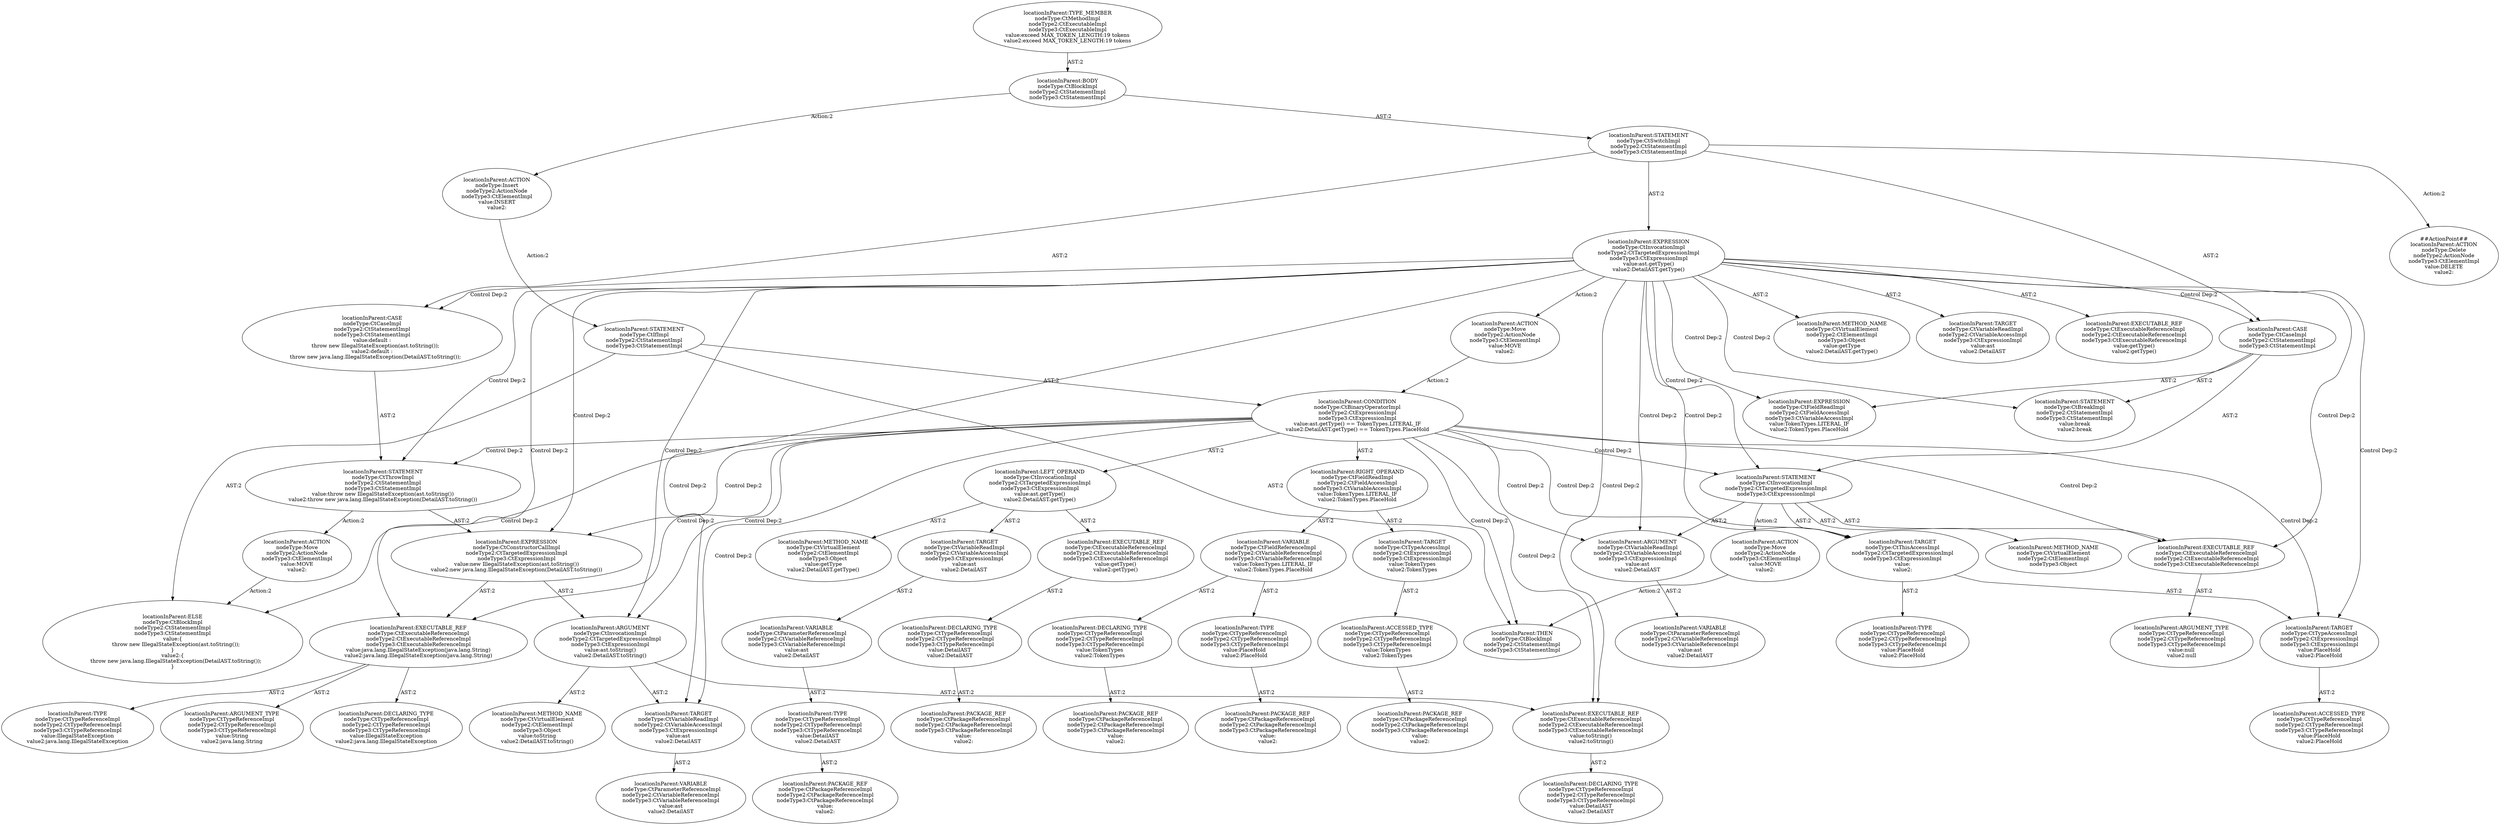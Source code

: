 digraph "Pattern" {
0 [label="##ActionPoint##
locationInParent:ACTION
nodeType:Delete
nodeType2:ActionNode
nodeType3:CtElementImpl
value:DELETE
value2:" shape=ellipse]
1 [label="locationInParent:STATEMENT
nodeType:CtSwitchImpl
nodeType2:CtStatementImpl
nodeType3:CtStatementImpl" shape=ellipse]
2 [label="locationInParent:BODY
nodeType:CtBlockImpl
nodeType2:CtStatementImpl
nodeType3:CtStatementImpl" shape=ellipse]
3 [label="locationInParent:TYPE_MEMBER
nodeType:CtMethodImpl
nodeType2:CtExecutableImpl
nodeType3:CtExecutableImpl
value:exceed MAX_TOKEN_LENGTH:19 tokens
value2:exceed MAX_TOKEN_LENGTH:19 tokens" shape=ellipse]
4 [label="locationInParent:ACTION
nodeType:Insert
nodeType2:ActionNode
nodeType3:CtElementImpl
value:INSERT
value2:" shape=ellipse]
5 [label="locationInParent:STATEMENT
nodeType:CtIfImpl
nodeType2:CtStatementImpl
nodeType3:CtStatementImpl" shape=ellipse]
6 [label="locationInParent:CONDITION
nodeType:CtBinaryOperatorImpl
nodeType2:CtExpressionImpl
nodeType3:CtExpressionImpl
value:ast.getType() == TokenTypes.LITERAL_IF
value2:DetailAST.getType() == TokenTypes.PlaceHold" shape=ellipse]
7 [label="locationInParent:LEFT_OPERAND
nodeType:CtInvocationImpl
nodeType2:CtTargetedExpressionImpl
nodeType3:CtExpressionImpl
value:ast.getType()
value2:DetailAST.getType()" shape=ellipse]
8 [label="locationInParent:METHOD_NAME
nodeType:CtVirtualElement
nodeType2:CtElementImpl
nodeType3:Object
value:getType
value2:DetailAST.getType()" shape=ellipse]
9 [label="locationInParent:TARGET
nodeType:CtVariableReadImpl
nodeType2:CtVariableAccessImpl
nodeType3:CtExpressionImpl
value:ast
value2:DetailAST" shape=ellipse]
10 [label="locationInParent:VARIABLE
nodeType:CtParameterReferenceImpl
nodeType2:CtVariableReferenceImpl
nodeType3:CtVariableReferenceImpl
value:ast
value2:DetailAST" shape=ellipse]
11 [label="locationInParent:TYPE
nodeType:CtTypeReferenceImpl
nodeType2:CtTypeReferenceImpl
nodeType3:CtTypeReferenceImpl
value:DetailAST
value2:DetailAST" shape=ellipse]
12 [label="locationInParent:PACKAGE_REF
nodeType:CtPackageReferenceImpl
nodeType2:CtPackageReferenceImpl
nodeType3:CtPackageReferenceImpl
value:
value2:" shape=ellipse]
13 [label="locationInParent:EXECUTABLE_REF
nodeType:CtExecutableReferenceImpl
nodeType2:CtExecutableReferenceImpl
nodeType3:CtExecutableReferenceImpl
value:getType()
value2:getType()" shape=ellipse]
14 [label="locationInParent:DECLARING_TYPE
nodeType:CtTypeReferenceImpl
nodeType2:CtTypeReferenceImpl
nodeType3:CtTypeReferenceImpl
value:DetailAST
value2:DetailAST" shape=ellipse]
15 [label="locationInParent:PACKAGE_REF
nodeType:CtPackageReferenceImpl
nodeType2:CtPackageReferenceImpl
nodeType3:CtPackageReferenceImpl
value:
value2:" shape=ellipse]
16 [label="locationInParent:RIGHT_OPERAND
nodeType:CtFieldReadImpl
nodeType2:CtFieldAccessImpl
nodeType3:CtVariableAccessImpl
value:TokenTypes.LITERAL_IF
value2:TokenTypes.PlaceHold" shape=ellipse]
17 [label="locationInParent:TARGET
nodeType:CtTypeAccessImpl
nodeType2:CtExpressionImpl
nodeType3:CtExpressionImpl
value:TokenTypes
value2:TokenTypes" shape=ellipse]
18 [label="locationInParent:ACCESSED_TYPE
nodeType:CtTypeReferenceImpl
nodeType2:CtTypeReferenceImpl
nodeType3:CtTypeReferenceImpl
value:TokenTypes
value2:TokenTypes" shape=ellipse]
19 [label="locationInParent:PACKAGE_REF
nodeType:CtPackageReferenceImpl
nodeType2:CtPackageReferenceImpl
nodeType3:CtPackageReferenceImpl
value:
value2:" shape=ellipse]
20 [label="locationInParent:VARIABLE
nodeType:CtFieldReferenceImpl
nodeType2:CtVariableReferenceImpl
nodeType3:CtVariableReferenceImpl
value:TokenTypes.LITERAL_IF
value2:TokenTypes.PlaceHold" shape=ellipse]
21 [label="locationInParent:DECLARING_TYPE
nodeType:CtTypeReferenceImpl
nodeType2:CtTypeReferenceImpl
nodeType3:CtTypeReferenceImpl
value:TokenTypes
value2:TokenTypes" shape=ellipse]
22 [label="locationInParent:PACKAGE_REF
nodeType:CtPackageReferenceImpl
nodeType2:CtPackageReferenceImpl
nodeType3:CtPackageReferenceImpl
value:
value2:" shape=ellipse]
23 [label="locationInParent:TYPE
nodeType:CtTypeReferenceImpl
nodeType2:CtTypeReferenceImpl
nodeType3:CtTypeReferenceImpl
value:PlaceHold
value2:PlaceHold" shape=ellipse]
24 [label="locationInParent:PACKAGE_REF
nodeType:CtPackageReferenceImpl
nodeType2:CtPackageReferenceImpl
nodeType3:CtPackageReferenceImpl
value:
value2:" shape=ellipse]
25 [label="locationInParent:THEN
nodeType:CtBlockImpl
nodeType2:CtStatementImpl
nodeType3:CtStatementImpl" shape=ellipse]
26 [label="locationInParent:STATEMENT
nodeType:CtInvocationImpl
nodeType2:CtTargetedExpressionImpl
nodeType3:CtExpressionImpl" shape=ellipse]
27 [label="locationInParent:TARGET
nodeType:CtThisAccessImpl
nodeType2:CtTargetedExpressionImpl
nodeType3:CtExpressionImpl
value:
value2:" shape=ellipse]
28 [label="locationInParent:TARGET
nodeType:CtTypeAccessImpl
nodeType2:CtExpressionImpl
nodeType3:CtExpressionImpl
value:PlaceHold
value2:PlaceHold" shape=ellipse]
29 [label="locationInParent:EXECUTABLE_REF
nodeType:CtExecutableReferenceImpl
nodeType2:CtExecutableReferenceImpl
nodeType3:CtExecutableReferenceImpl" shape=ellipse]
30 [label="locationInParent:ARGUMENT
nodeType:CtVariableReadImpl
nodeType2:CtVariableAccessImpl
nodeType3:CtExpressionImpl
value:ast
value2:DetailAST" shape=ellipse]
31 [label="locationInParent:ELSE
nodeType:CtBlockImpl
nodeType2:CtStatementImpl
nodeType3:CtStatementImpl
value:\{
    throw new IllegalStateException(ast.toString());
\}
value2:\{
    throw new java.lang.IllegalStateException(DetailAST.toString());
\}" shape=ellipse]
32 [label="locationInParent:STATEMENT
nodeType:CtThrowImpl
nodeType2:CtStatementImpl
nodeType3:CtStatementImpl
value:throw new IllegalStateException(ast.toString())
value2:throw new java.lang.IllegalStateException(DetailAST.toString())" shape=ellipse]
33 [label="locationInParent:EXPRESSION
nodeType:CtConstructorCallImpl
nodeType2:CtTargetedExpressionImpl
nodeType3:CtExpressionImpl
value:new IllegalStateException(ast.toString())
value2:new java.lang.IllegalStateException(DetailAST.toString())" shape=ellipse]
34 [label="locationInParent:EXECUTABLE_REF
nodeType:CtExecutableReferenceImpl
nodeType2:CtExecutableReferenceImpl
nodeType3:CtExecutableReferenceImpl
value:java.lang.IllegalStateException(java.lang.String)
value2:java.lang.IllegalStateException(java.lang.String)" shape=ellipse]
35 [label="locationInParent:ARGUMENT
nodeType:CtInvocationImpl
nodeType2:CtTargetedExpressionImpl
nodeType3:CtExpressionImpl
value:ast.toString()
value2:DetailAST.toString()" shape=ellipse]
36 [label="locationInParent:TARGET
nodeType:CtVariableReadImpl
nodeType2:CtVariableAccessImpl
nodeType3:CtExpressionImpl
value:ast
value2:DetailAST" shape=ellipse]
37 [label="locationInParent:EXECUTABLE_REF
nodeType:CtExecutableReferenceImpl
nodeType2:CtExecutableReferenceImpl
nodeType3:CtExecutableReferenceImpl
value:toString()
value2:toString()" shape=ellipse]
38 [label="locationInParent:METHOD_NAME
nodeType:CtVirtualElement
nodeType2:CtElementImpl
nodeType3:Object" shape=ellipse]
39 [label="locationInParent:TYPE
nodeType:CtTypeReferenceImpl
nodeType2:CtTypeReferenceImpl
nodeType3:CtTypeReferenceImpl
value:PlaceHold
value2:PlaceHold" shape=ellipse]
40 [label="locationInParent:ACCESSED_TYPE
nodeType:CtTypeReferenceImpl
nodeType2:CtTypeReferenceImpl
nodeType3:CtTypeReferenceImpl
value:PlaceHold
value2:PlaceHold" shape=ellipse]
41 [label="locationInParent:ARGUMENT_TYPE
nodeType:CtTypeReferenceImpl
nodeType2:CtTypeReferenceImpl
nodeType3:CtTypeReferenceImpl
value:null
value2:null" shape=ellipse]
42 [label="locationInParent:VARIABLE
nodeType:CtParameterReferenceImpl
nodeType2:CtVariableReferenceImpl
nodeType3:CtVariableReferenceImpl
value:ast
value2:DetailAST" shape=ellipse]
43 [label="locationInParent:ACTION
nodeType:Move
nodeType2:ActionNode
nodeType3:CtElementImpl
value:MOVE
value2:" shape=ellipse]
44 [label="locationInParent:DECLARING_TYPE
nodeType:CtTypeReferenceImpl
nodeType2:CtTypeReferenceImpl
nodeType3:CtTypeReferenceImpl
value:IllegalStateException
value2:java.lang.IllegalStateException" shape=ellipse]
45 [label="locationInParent:TYPE
nodeType:CtTypeReferenceImpl
nodeType2:CtTypeReferenceImpl
nodeType3:CtTypeReferenceImpl
value:IllegalStateException
value2:java.lang.IllegalStateException" shape=ellipse]
46 [label="locationInParent:ARGUMENT_TYPE
nodeType:CtTypeReferenceImpl
nodeType2:CtTypeReferenceImpl
nodeType3:CtTypeReferenceImpl
value:String
value2:java.lang.String" shape=ellipse]
47 [label="locationInParent:METHOD_NAME
nodeType:CtVirtualElement
nodeType2:CtElementImpl
nodeType3:Object
value:toString
value2:DetailAST.toString()" shape=ellipse]
48 [label="locationInParent:VARIABLE
nodeType:CtParameterReferenceImpl
nodeType2:CtVariableReferenceImpl
nodeType3:CtVariableReferenceImpl
value:ast
value2:DetailAST" shape=ellipse]
49 [label="locationInParent:DECLARING_TYPE
nodeType:CtTypeReferenceImpl
nodeType2:CtTypeReferenceImpl
nodeType3:CtTypeReferenceImpl
value:DetailAST
value2:DetailAST" shape=ellipse]
50 [label="locationInParent:ACTION
nodeType:Move
nodeType2:ActionNode
nodeType3:CtElementImpl
value:MOVE
value2:" shape=ellipse]
51 [label="locationInParent:EXPRESSION
nodeType:CtInvocationImpl
nodeType2:CtTargetedExpressionImpl
nodeType3:CtExpressionImpl
value:ast.getType()
value2:DetailAST.getType()" shape=ellipse]
52 [label="locationInParent:METHOD_NAME
nodeType:CtVirtualElement
nodeType2:CtElementImpl
nodeType3:Object
value:getType
value2:DetailAST.getType()" shape=ellipse]
53 [label="locationInParent:TARGET
nodeType:CtVariableReadImpl
nodeType2:CtVariableAccessImpl
nodeType3:CtExpressionImpl
value:ast
value2:DetailAST" shape=ellipse]
54 [label="locationInParent:EXECUTABLE_REF
nodeType:CtExecutableReferenceImpl
nodeType2:CtExecutableReferenceImpl
nodeType3:CtExecutableReferenceImpl
value:getType()
value2:getType()" shape=ellipse]
55 [label="locationInParent:CASE
nodeType:CtCaseImpl
nodeType2:CtStatementImpl
nodeType3:CtStatementImpl" shape=ellipse]
56 [label="locationInParent:EXPRESSION
nodeType:CtFieldReadImpl
nodeType2:CtFieldAccessImpl
nodeType3:CtVariableAccessImpl
value:TokenTypes.LITERAL_IF
value2:TokenTypes.PlaceHold" shape=ellipse]
57 [label="locationInParent:STATEMENT
nodeType:CtBreakImpl
nodeType2:CtStatementImpl
nodeType3:CtStatementImpl
value:break
value2:break" shape=ellipse]
58 [label="locationInParent:CASE
nodeType:CtCaseImpl
nodeType2:CtStatementImpl
nodeType3:CtStatementImpl
value:default :
    throw new IllegalStateException(ast.toString());
value2:default :
    throw new java.lang.IllegalStateException(DetailAST.toString());" shape=ellipse]
59 [label="locationInParent:ACTION
nodeType:Move
nodeType2:ActionNode
nodeType3:CtElementImpl
value:MOVE
value2:" shape=ellipse]
1 -> 0 [label="Action:2"];
1 -> 51 [label="AST:2"];
1 -> 55 [label="AST:2"];
1 -> 58 [label="AST:2"];
2 -> 1 [label="AST:2"];
2 -> 4 [label="Action:2"];
3 -> 2 [label="AST:2"];
4 -> 5 [label="Action:2"];
5 -> 6 [label="AST:2"];
5 -> 25 [label="AST:2"];
5 -> 31 [label="AST:2"];
6 -> 7 [label="AST:2"];
6 -> 16 [label="AST:2"];
6 -> 25 [label="Control Dep:2"];
6 -> 31 [label="Control Dep:2"];
6 -> 26 [label="Control Dep:2"];
6 -> 29 [label="Control Dep:2"];
6 -> 27 [label="Control Dep:2"];
6 -> 28 [label="Control Dep:2"];
6 -> 30 [label="Control Dep:2"];
6 -> 32 [label="Control Dep:2"];
6 -> 33 [label="Control Dep:2"];
6 -> 34 [label="Control Dep:2"];
6 -> 35 [label="Control Dep:2"];
6 -> 37 [label="Control Dep:2"];
6 -> 36 [label="Control Dep:2"];
7 -> 8 [label="AST:2"];
7 -> 9 [label="AST:2"];
7 -> 13 [label="AST:2"];
9 -> 10 [label="AST:2"];
10 -> 11 [label="AST:2"];
11 -> 12 [label="AST:2"];
13 -> 14 [label="AST:2"];
14 -> 15 [label="AST:2"];
16 -> 17 [label="AST:2"];
16 -> 20 [label="AST:2"];
17 -> 18 [label="AST:2"];
18 -> 19 [label="AST:2"];
20 -> 21 [label="AST:2"];
20 -> 23 [label="AST:2"];
21 -> 22 [label="AST:2"];
23 -> 24 [label="AST:2"];
26 -> 38 [label="AST:2"];
26 -> 27 [label="AST:2"];
26 -> 29 [label="AST:2"];
26 -> 30 [label="AST:2"];
26 -> 43 [label="Action:2"];
27 -> 39 [label="AST:2"];
27 -> 28 [label="AST:2"];
28 -> 40 [label="AST:2"];
29 -> 41 [label="AST:2"];
30 -> 42 [label="AST:2"];
32 -> 33 [label="AST:2"];
32 -> 50 [label="Action:2"];
33 -> 34 [label="AST:2"];
33 -> 35 [label="AST:2"];
34 -> 44 [label="AST:2"];
34 -> 45 [label="AST:2"];
34 -> 46 [label="AST:2"];
35 -> 47 [label="AST:2"];
35 -> 36 [label="AST:2"];
35 -> 37 [label="AST:2"];
36 -> 48 [label="AST:2"];
37 -> 49 [label="AST:2"];
43 -> 25 [label="Action:2"];
50 -> 31 [label="Action:2"];
51 -> 26 [label="Control Dep:2"];
51 -> 27 [label="Control Dep:2"];
51 -> 28 [label="Control Dep:2"];
51 -> 29 [label="Control Dep:2"];
51 -> 30 [label="Control Dep:2"];
51 -> 32 [label="Control Dep:2"];
51 -> 33 [label="Control Dep:2"];
51 -> 34 [label="Control Dep:2"];
51 -> 35 [label="Control Dep:2"];
51 -> 36 [label="Control Dep:2"];
51 -> 37 [label="Control Dep:2"];
51 -> 52 [label="AST:2"];
51 -> 53 [label="AST:2"];
51 -> 54 [label="AST:2"];
51 -> 55 [label="Control Dep:2"];
51 -> 56 [label="Control Dep:2"];
51 -> 57 [label="Control Dep:2"];
51 -> 58 [label="Control Dep:2"];
51 -> 59 [label="Action:2"];
55 -> 26 [label="AST:2"];
55 -> 56 [label="AST:2"];
55 -> 57 [label="AST:2"];
58 -> 32 [label="AST:2"];
59 -> 6 [label="Action:2"];
}